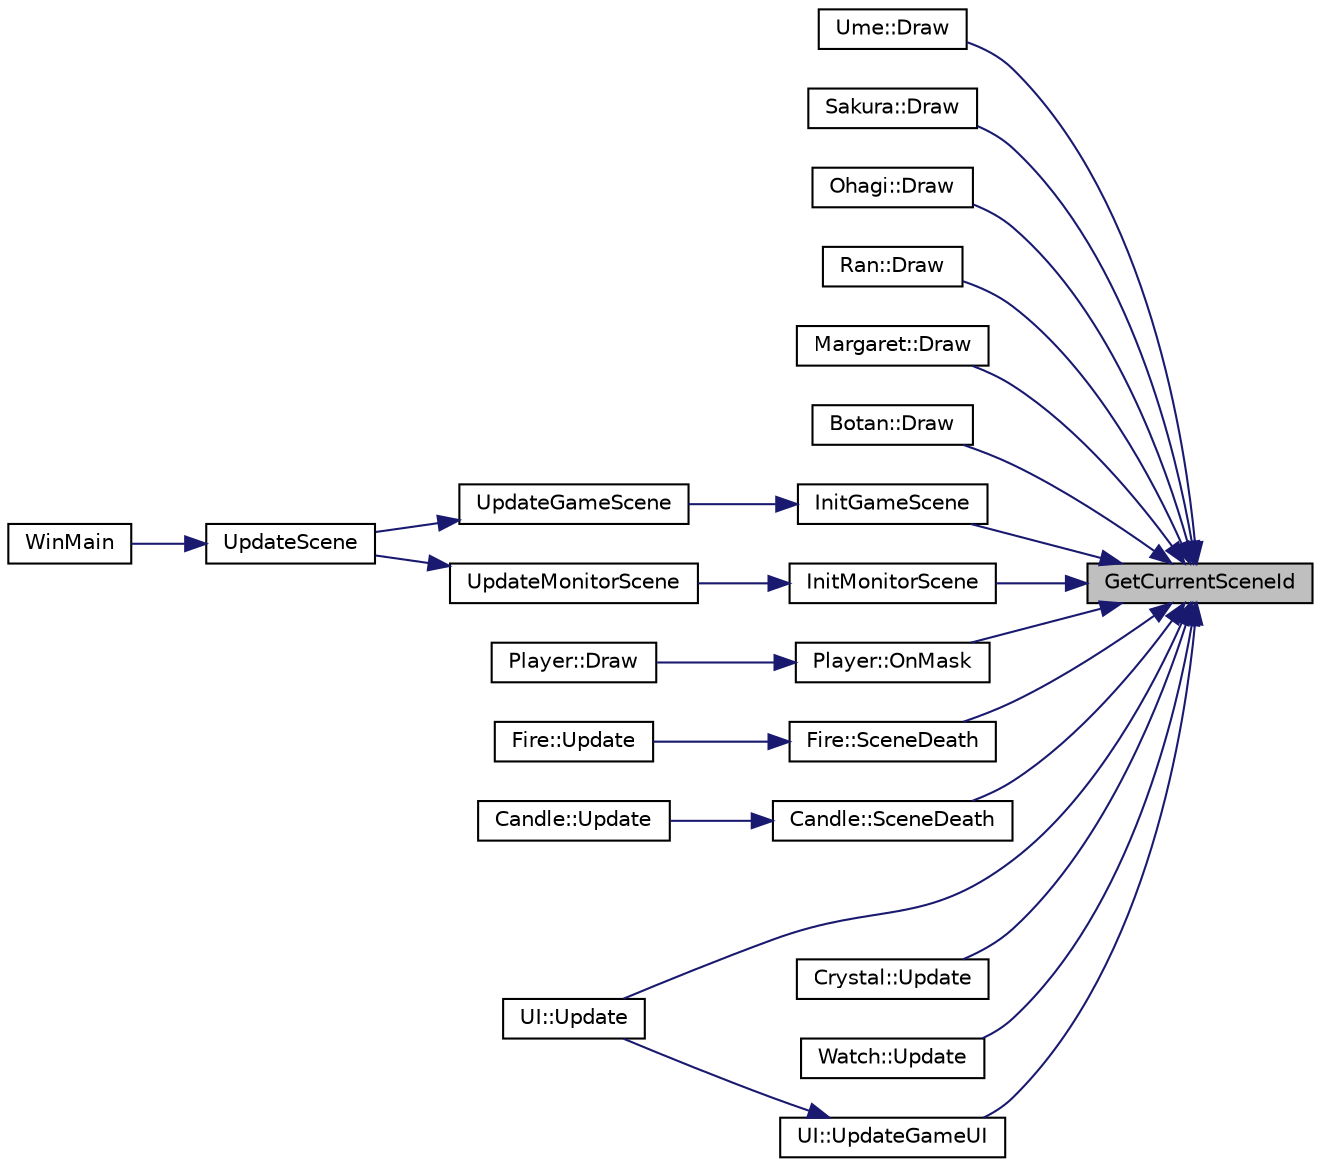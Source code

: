 digraph "GetCurrentSceneId"
{
 // LATEX_PDF_SIZE
  edge [fontname="Helvetica",fontsize="10",labelfontname="Helvetica",labelfontsize="10"];
  node [fontname="Helvetica",fontsize="10",shape=record];
  rankdir="RL";
  Node1 [label="GetCurrentSceneId",height=0.2,width=0.4,color="black", fillcolor="grey75", style="filled", fontcolor="black",tooltip="現在実行中のシーンIDの取得関数"];
  Node1 -> Node2 [dir="back",color="midnightblue",fontsize="10",style="solid"];
  Node2 [label="Ume::Draw",height=0.2,width=0.4,color="black", fillcolor="white", style="filled",URL="$class_ume.html#ad1efe4fe6e94575a8b83f683fd5fc6a6",tooltip=" "];
  Node1 -> Node3 [dir="back",color="midnightblue",fontsize="10",style="solid"];
  Node3 [label="Sakura::Draw",height=0.2,width=0.4,color="black", fillcolor="white", style="filled",URL="$class_sakura.html#a8200f9a5944764ba38e1d0dd6ce709e2",tooltip=" "];
  Node1 -> Node4 [dir="back",color="midnightblue",fontsize="10",style="solid"];
  Node4 [label="Ohagi::Draw",height=0.2,width=0.4,color="black", fillcolor="white", style="filled",URL="$class_ohagi.html#a2ccb7e8eb90221f8bc8ddc1e1a822461",tooltip=" "];
  Node1 -> Node5 [dir="back",color="midnightblue",fontsize="10",style="solid"];
  Node5 [label="Ran::Draw",height=0.2,width=0.4,color="black", fillcolor="white", style="filled",URL="$class_ran.html#a6fb3b82ff6f6585f72c60bb341a146a3",tooltip=" "];
  Node1 -> Node6 [dir="back",color="midnightblue",fontsize="10",style="solid"];
  Node6 [label="Margaret::Draw",height=0.2,width=0.4,color="black", fillcolor="white", style="filled",URL="$class_margaret.html#a9f235ef92d78e08b067afa1778bf7c86",tooltip=" "];
  Node1 -> Node7 [dir="back",color="midnightblue",fontsize="10",style="solid"];
  Node7 [label="Botan::Draw",height=0.2,width=0.4,color="black", fillcolor="white", style="filled",URL="$class_botan.html#ad255867f0c175804588e424917e7a9dc",tooltip=" "];
  Node1 -> Node8 [dir="back",color="midnightblue",fontsize="10",style="solid"];
  Node8 [label="InitGameScene",height=0.2,width=0.4,color="black", fillcolor="white", style="filled",URL="$_game_scene_8cpp.html#a1ece36617d8acd26e8fee2f8c8a56613",tooltip=" "];
  Node8 -> Node9 [dir="back",color="midnightblue",fontsize="10",style="solid"];
  Node9 [label="UpdateGameScene",height=0.2,width=0.4,color="black", fillcolor="white", style="filled",URL="$_game_scene_8h.html#aaa0f133f9ce54fe2b94a1ed07d922be8",tooltip=" "];
  Node9 -> Node10 [dir="back",color="midnightblue",fontsize="10",style="solid"];
  Node10 [label="UpdateScene",height=0.2,width=0.4,color="black", fillcolor="white", style="filled",URL="$_scene_8h.html#acfe836cd67330b4856bb8feff6d94684",tooltip="シーン実行関数 シーン処理を実行する 内部で各シーンを動かすので使用者がUpdateTitleScene等を実行する必要はない"];
  Node10 -> Node11 [dir="back",color="midnightblue",fontsize="10",style="solid"];
  Node11 [label="WinMain",height=0.2,width=0.4,color="black", fillcolor="white", style="filled",URL="$_main_8cpp.html#ae08e2eced892351db2a45383c3b982d6",tooltip=" "];
  Node1 -> Node12 [dir="back",color="midnightblue",fontsize="10",style="solid"];
  Node12 [label="InitMonitorScene",height=0.2,width=0.4,color="black", fillcolor="white", style="filled",URL="$_monitor_scene_8cpp.html#a733fdf79f0d2d3190dfc349350d5e9df",tooltip=" "];
  Node12 -> Node13 [dir="back",color="midnightblue",fontsize="10",style="solid"];
  Node13 [label="UpdateMonitorScene",height=0.2,width=0.4,color="black", fillcolor="white", style="filled",URL="$_monitor_scene_8h.html#a502ddcf70f16f597857a74a4c5b0aff8",tooltip=" "];
  Node13 -> Node10 [dir="back",color="midnightblue",fontsize="10",style="solid"];
  Node1 -> Node14 [dir="back",color="midnightblue",fontsize="10",style="solid"];
  Node14 [label="Player::OnMask",height=0.2,width=0.4,color="black", fillcolor="white", style="filled",URL="$class_player.html#ace614875aaf28c64727890bc29f52dbd",tooltip=" "];
  Node14 -> Node15 [dir="back",color="midnightblue",fontsize="10",style="solid"];
  Node15 [label="Player::Draw",height=0.2,width=0.4,color="black", fillcolor="white", style="filled",URL="$class_player.html#a5b60ad157bb1e8debca89ed6903ca2a4",tooltip=" "];
  Node1 -> Node16 [dir="back",color="midnightblue",fontsize="10",style="solid"];
  Node16 [label="Fire::SceneDeath",height=0.2,width=0.4,color="black", fillcolor="white", style="filled",URL="$class_fire.html#ac6834116a6ee8bfa441760c38c250501",tooltip="GameView 情報から生存情報を管理"];
  Node16 -> Node17 [dir="back",color="midnightblue",fontsize="10",style="solid"];
  Node17 [label="Fire::Update",height=0.2,width=0.4,color="black", fillcolor="white", style="filled",URL="$class_fire.html#a98dc82aa5d04562e3f298deda6c37a9a",tooltip="蝋燭の点灯情報に基づいて、火を更新 火の生死管理 蝋燭が溶けて火の座標が下がる処理"];
  Node1 -> Node18 [dir="back",color="midnightblue",fontsize="10",style="solid"];
  Node18 [label="Candle::SceneDeath",height=0.2,width=0.4,color="black", fillcolor="white", style="filled",URL="$class_candle.html#a6c7bc43a788f20e29b5963f08a935b8d",tooltip="GameScene 以外でキャンドルを死亡させる GameView 情報によってキャンドルの生死を管理する"];
  Node18 -> Node19 [dir="back",color="midnightblue",fontsize="10",style="solid"];
  Node19 [label="Candle::Update",height=0.2,width=0.4,color="black", fillcolor="white", style="filled",URL="$class_candle.html#ad1c90d9b6a6df8cfb7063c3837cd5405",tooltip="蝋燭の更新 蝋燭の生死管理 キャンドル明滅の管理 キャンドルが溶けて座標が下がる処理"];
  Node1 -> Node20 [dir="back",color="midnightblue",fontsize="10",style="solid"];
  Node20 [label="UI::Update",height=0.2,width=0.4,color="black", fillcolor="white", style="filled",URL="$class_u_i.html#aa88f13bd32fa1501837d58d9d4aa2c1d",tooltip="UIの生存情報の更新 GameScene に実装されている UI の処理"];
  Node1 -> Node21 [dir="back",color="midnightblue",fontsize="10",style="solid"];
  Node21 [label="Crystal::Update",height=0.2,width=0.4,color="black", fillcolor="white", style="filled",URL="$class_crystal.html#ab48cd1bfbae2b0b10454edf2aec45e22",tooltip="水晶の更新 ゲームシーン以外では死亡 死んでいなければ当たり判定を取る"];
  Node1 -> Node22 [dir="back",color="midnightblue",fontsize="10",style="solid"];
  Node22 [label="Watch::Update",height=0.2,width=0.4,color="black", fillcolor="white", style="filled",URL="$class_watch.html#af9d38be1512f05cad910968e7e8aba5d",tooltip="時計の更新 ゲームシーン以外では死亡 死んでいなければ当たり判定を取る"];
  Node1 -> Node23 [dir="back",color="midnightblue",fontsize="10",style="solid"];
  Node23 [label="UI::UpdateGameUI",height=0.2,width=0.4,color="black", fillcolor="white", style="filled",URL="$class_u_i.html#aab645726b1de7528bb8563d962886900",tooltip="GameScene で使われている UI の更新処理"];
  Node23 -> Node20 [dir="back",color="midnightblue",fontsize="10",style="solid"];
}
